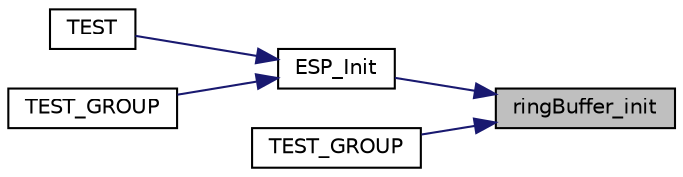 digraph "ringBuffer_init"
{
 // LATEX_PDF_SIZE
  edge [fontname="Helvetica",fontsize="10",labelfontname="Helvetica",labelfontsize="10"];
  node [fontname="Helvetica",fontsize="10",shape=record];
  rankdir="RL";
  Node1 [label="ringBuffer_init",height=0.2,width=0.4,color="black", fillcolor="grey75", style="filled", fontcolor="black",tooltip="Initialize the ring buffer."];
  Node1 -> Node2 [dir="back",color="midnightblue",fontsize="10",style="solid",fontname="Helvetica"];
  Node2 [label="ESP_Init",height=0.2,width=0.4,color="black", fillcolor="white", style="filled",URL="$esp8266_8c.html#aa6f92ae03ddfc89a613f17b507bbacce",tooltip="Initializing the ESP."];
  Node2 -> Node3 [dir="back",color="midnightblue",fontsize="10",style="solid",fontname="Helvetica"];
  Node3 [label="TEST",height=0.2,width=0.4,color="black", fillcolor="white", style="filled",URL="$tests_8cpp.html#afbe867ad46a41156a4fe37bd09c760f3",tooltip=" "];
  Node2 -> Node4 [dir="back",color="midnightblue",fontsize="10",style="solid",fontname="Helvetica"];
  Node4 [label="TEST_GROUP",height=0.2,width=0.4,color="black", fillcolor="white", style="filled",URL="$tests_8cpp.html#a5f923491de9039ffd43a1b587dd5dd15",tooltip=" "];
  Node1 -> Node5 [dir="back",color="midnightblue",fontsize="10",style="solid",fontname="Helvetica"];
  Node5 [label="TEST_GROUP",height=0.2,width=0.4,color="black", fillcolor="white", style="filled",URL="$tests_8cpp.html#a23d69c84c1aaccdea85a797c48987851",tooltip=" "];
}
